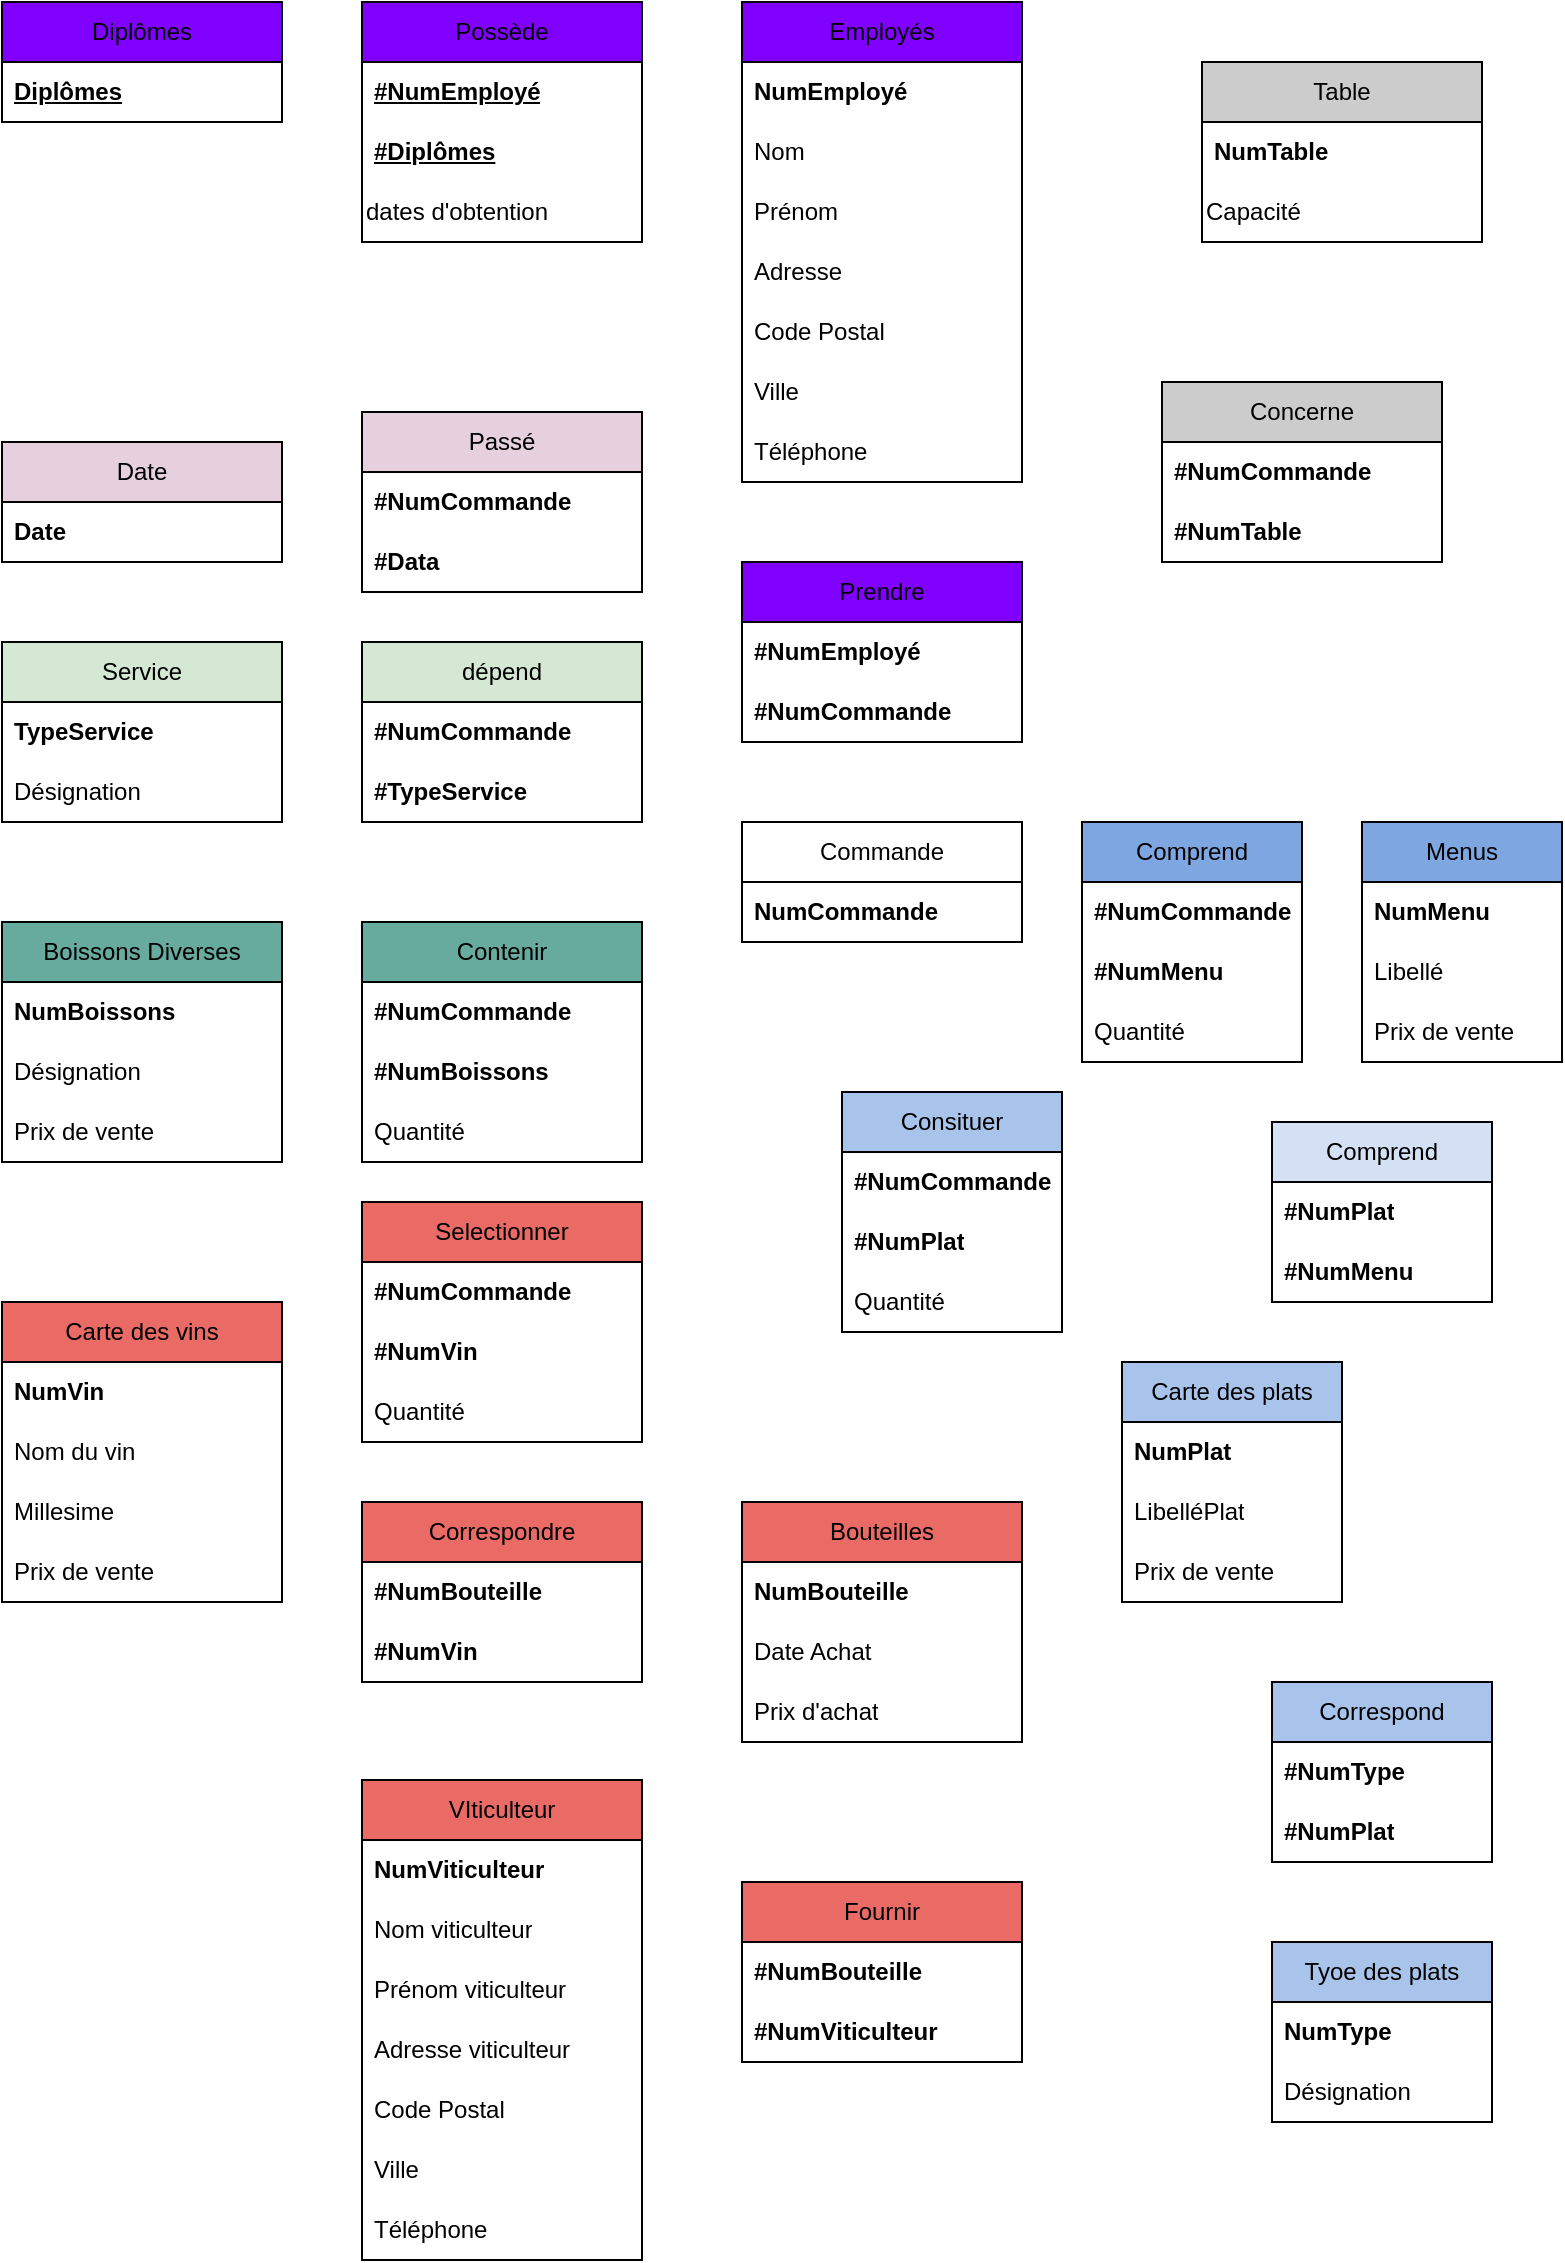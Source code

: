 <mxfile version="21.6.3" type="device">
  <diagram name="Page-1" id="VHGS4Qgrph5tsyyxByn0">
    <mxGraphModel dx="1880" dy="796" grid="1" gridSize="10" guides="1" tooltips="1" connect="1" arrows="1" fold="1" page="1" pageScale="1" pageWidth="827" pageHeight="1169" math="0" shadow="0">
      <root>
        <mxCell id="0" />
        <mxCell id="1" parent="0" />
        <mxCell id="6bKNV9HfZOEEC04GNV3F-3" value="Diplômes" style="swimlane;fontStyle=0;childLayout=stackLayout;horizontal=1;startSize=30;horizontalStack=0;resizeParent=1;resizeParentMax=0;resizeLast=0;collapsible=1;marginBottom=0;whiteSpace=wrap;html=1;fillColor=#7F00FF;" vertex="1" parent="1">
          <mxGeometry x="30" y="40" width="140" height="60" as="geometry" />
        </mxCell>
        <mxCell id="6bKNV9HfZOEEC04GNV3F-4" value="&lt;u&gt;&lt;b&gt;Diplômes&lt;/b&gt;&lt;/u&gt;" style="text;strokeColor=none;fillColor=none;align=left;verticalAlign=middle;spacingLeft=4;spacingRight=4;overflow=hidden;points=[[0,0.5],[1,0.5]];portConstraint=eastwest;rotatable=0;whiteSpace=wrap;html=1;" vertex="1" parent="6bKNV9HfZOEEC04GNV3F-3">
          <mxGeometry y="30" width="140" height="30" as="geometry" />
        </mxCell>
        <mxCell id="6bKNV9HfZOEEC04GNV3F-7" value="Possède" style="swimlane;fontStyle=0;childLayout=stackLayout;horizontal=1;startSize=30;horizontalStack=0;resizeParent=1;resizeParentMax=0;resizeLast=0;collapsible=1;marginBottom=0;whiteSpace=wrap;html=1;fillColor=#7F00FF;" vertex="1" parent="1">
          <mxGeometry x="210" y="40" width="140" height="120" as="geometry" />
        </mxCell>
        <mxCell id="6bKNV9HfZOEEC04GNV3F-9" value="&lt;u&gt;&lt;b&gt;#NumEmployé&lt;/b&gt;&lt;/u&gt;" style="text;strokeColor=none;fillColor=none;align=left;verticalAlign=middle;spacingLeft=4;spacingRight=4;overflow=hidden;points=[[0,0.5],[1,0.5]];portConstraint=eastwest;rotatable=0;whiteSpace=wrap;html=1;" vertex="1" parent="6bKNV9HfZOEEC04GNV3F-7">
          <mxGeometry y="30" width="140" height="30" as="geometry" />
        </mxCell>
        <mxCell id="6bKNV9HfZOEEC04GNV3F-8" value="&lt;u&gt;&lt;b&gt;#Diplômes&lt;/b&gt;&lt;/u&gt;" style="text;strokeColor=none;fillColor=none;align=left;verticalAlign=middle;spacingLeft=4;spacingRight=4;overflow=hidden;points=[[0,0.5],[1,0.5]];portConstraint=eastwest;rotatable=0;whiteSpace=wrap;html=1;" vertex="1" parent="6bKNV9HfZOEEC04GNV3F-7">
          <mxGeometry y="60" width="140" height="30" as="geometry" />
        </mxCell>
        <mxCell id="6bKNV9HfZOEEC04GNV3F-11" value="dates d&#39;obtention" style="text;html=1;align=left;verticalAlign=middle;resizable=0;points=[];autosize=1;strokeColor=none;fillColor=none;" vertex="1" parent="6bKNV9HfZOEEC04GNV3F-7">
          <mxGeometry y="90" width="140" height="30" as="geometry" />
        </mxCell>
        <mxCell id="6bKNV9HfZOEEC04GNV3F-12" value="Employés" style="swimlane;fontStyle=0;childLayout=stackLayout;horizontal=1;startSize=30;horizontalStack=0;resizeParent=1;resizeParentMax=0;resizeLast=0;collapsible=1;marginBottom=0;whiteSpace=wrap;html=1;fillColor=#7F00FF;" vertex="1" parent="1">
          <mxGeometry x="400" y="40" width="140" height="240" as="geometry" />
        </mxCell>
        <mxCell id="6bKNV9HfZOEEC04GNV3F-13" value="&lt;b&gt;NumEmployé&lt;/b&gt;" style="text;strokeColor=none;fillColor=none;align=left;verticalAlign=middle;spacingLeft=4;spacingRight=4;overflow=hidden;points=[[0,0.5],[1,0.5]];portConstraint=eastwest;rotatable=0;whiteSpace=wrap;html=1;" vertex="1" parent="6bKNV9HfZOEEC04GNV3F-12">
          <mxGeometry y="30" width="140" height="30" as="geometry" />
        </mxCell>
        <mxCell id="6bKNV9HfZOEEC04GNV3F-14" value="Nom" style="text;strokeColor=none;fillColor=none;align=left;verticalAlign=middle;spacingLeft=4;spacingRight=4;overflow=hidden;points=[[0,0.5],[1,0.5]];portConstraint=eastwest;rotatable=0;whiteSpace=wrap;html=1;" vertex="1" parent="6bKNV9HfZOEEC04GNV3F-12">
          <mxGeometry y="60" width="140" height="30" as="geometry" />
        </mxCell>
        <mxCell id="6bKNV9HfZOEEC04GNV3F-16" value="Prénom" style="text;strokeColor=none;fillColor=none;align=left;verticalAlign=middle;spacingLeft=4;spacingRight=4;overflow=hidden;points=[[0,0.5],[1,0.5]];portConstraint=eastwest;rotatable=0;whiteSpace=wrap;html=1;" vertex="1" parent="6bKNV9HfZOEEC04GNV3F-12">
          <mxGeometry y="90" width="140" height="30" as="geometry" />
        </mxCell>
        <mxCell id="6bKNV9HfZOEEC04GNV3F-15" value="Adresse" style="text;strokeColor=none;fillColor=none;align=left;verticalAlign=middle;spacingLeft=4;spacingRight=4;overflow=hidden;points=[[0,0.5],[1,0.5]];portConstraint=eastwest;rotatable=0;whiteSpace=wrap;html=1;" vertex="1" parent="6bKNV9HfZOEEC04GNV3F-12">
          <mxGeometry y="120" width="140" height="30" as="geometry" />
        </mxCell>
        <mxCell id="6bKNV9HfZOEEC04GNV3F-17" value="Code Postal" style="text;strokeColor=none;fillColor=none;align=left;verticalAlign=middle;spacingLeft=4;spacingRight=4;overflow=hidden;points=[[0,0.5],[1,0.5]];portConstraint=eastwest;rotatable=0;whiteSpace=wrap;html=1;" vertex="1" parent="6bKNV9HfZOEEC04GNV3F-12">
          <mxGeometry y="150" width="140" height="30" as="geometry" />
        </mxCell>
        <mxCell id="6bKNV9HfZOEEC04GNV3F-19" value="Ville" style="text;strokeColor=none;fillColor=none;align=left;verticalAlign=middle;spacingLeft=4;spacingRight=4;overflow=hidden;points=[[0,0.5],[1,0.5]];portConstraint=eastwest;rotatable=0;whiteSpace=wrap;html=1;" vertex="1" parent="6bKNV9HfZOEEC04GNV3F-12">
          <mxGeometry y="180" width="140" height="30" as="geometry" />
        </mxCell>
        <mxCell id="6bKNV9HfZOEEC04GNV3F-18" value="Téléphone" style="text;strokeColor=none;fillColor=none;align=left;verticalAlign=middle;spacingLeft=4;spacingRight=4;overflow=hidden;points=[[0,0.5],[1,0.5]];portConstraint=eastwest;rotatable=0;whiteSpace=wrap;html=1;" vertex="1" parent="6bKNV9HfZOEEC04GNV3F-12">
          <mxGeometry y="210" width="140" height="30" as="geometry" />
        </mxCell>
        <mxCell id="6bKNV9HfZOEEC04GNV3F-20" value="Prendre" style="swimlane;fontStyle=0;childLayout=stackLayout;horizontal=1;startSize=30;horizontalStack=0;resizeParent=1;resizeParentMax=0;resizeLast=0;collapsible=1;marginBottom=0;whiteSpace=wrap;html=1;fillColor=#7F00FF;" vertex="1" parent="1">
          <mxGeometry x="400" y="320" width="140" height="90" as="geometry" />
        </mxCell>
        <mxCell id="6bKNV9HfZOEEC04GNV3F-21" value="&lt;b style=&quot;border-color: var(--border-color);&quot;&gt;#NumEmployé&lt;/b&gt;" style="text;strokeColor=none;fillColor=none;align=left;verticalAlign=middle;spacingLeft=4;spacingRight=4;overflow=hidden;points=[[0,0.5],[1,0.5]];portConstraint=eastwest;rotatable=0;whiteSpace=wrap;html=1;" vertex="1" parent="6bKNV9HfZOEEC04GNV3F-20">
          <mxGeometry y="30" width="140" height="30" as="geometry" />
        </mxCell>
        <mxCell id="6bKNV9HfZOEEC04GNV3F-22" value="&lt;span style=&quot;border-color: var(--border-color);&quot;&gt;&lt;b&gt;#NumCommande&lt;/b&gt;&lt;br&gt;&lt;/span&gt;" style="text;strokeColor=none;fillColor=none;align=left;verticalAlign=middle;spacingLeft=4;spacingRight=4;overflow=hidden;points=[[0,0.5],[1,0.5]];portConstraint=eastwest;rotatable=0;whiteSpace=wrap;html=1;" vertex="1" parent="6bKNV9HfZOEEC04GNV3F-20">
          <mxGeometry y="60" width="140" height="30" as="geometry" />
        </mxCell>
        <mxCell id="6bKNV9HfZOEEC04GNV3F-24" value="Boissons Diverses" style="swimlane;fontStyle=0;childLayout=stackLayout;horizontal=1;startSize=30;horizontalStack=0;resizeParent=1;resizeParentMax=0;resizeLast=0;collapsible=1;marginBottom=0;whiteSpace=wrap;html=1;fillColor=#67AB9F;" vertex="1" parent="1">
          <mxGeometry x="30" y="500" width="140" height="120" as="geometry" />
        </mxCell>
        <mxCell id="6bKNV9HfZOEEC04GNV3F-25" value="&lt;b&gt;NumBoissons&lt;/b&gt;" style="text;strokeColor=none;fillColor=none;align=left;verticalAlign=middle;spacingLeft=4;spacingRight=4;overflow=hidden;points=[[0,0.5],[1,0.5]];portConstraint=eastwest;rotatable=0;whiteSpace=wrap;html=1;" vertex="1" parent="6bKNV9HfZOEEC04GNV3F-24">
          <mxGeometry y="30" width="140" height="30" as="geometry" />
        </mxCell>
        <mxCell id="6bKNV9HfZOEEC04GNV3F-26" value="Désignation" style="text;strokeColor=none;fillColor=none;align=left;verticalAlign=middle;spacingLeft=4;spacingRight=4;overflow=hidden;points=[[0,0.5],[1,0.5]];portConstraint=eastwest;rotatable=0;whiteSpace=wrap;html=1;" vertex="1" parent="6bKNV9HfZOEEC04GNV3F-24">
          <mxGeometry y="60" width="140" height="30" as="geometry" />
        </mxCell>
        <mxCell id="6bKNV9HfZOEEC04GNV3F-27" value="Prix de vente" style="text;strokeColor=none;fillColor=none;align=left;verticalAlign=middle;spacingLeft=4;spacingRight=4;overflow=hidden;points=[[0,0.5],[1,0.5]];portConstraint=eastwest;rotatable=0;whiteSpace=wrap;html=1;" vertex="1" parent="6bKNV9HfZOEEC04GNV3F-24">
          <mxGeometry y="90" width="140" height="30" as="geometry" />
        </mxCell>
        <mxCell id="6bKNV9HfZOEEC04GNV3F-28" value="Service" style="swimlane;fontStyle=0;childLayout=stackLayout;horizontal=1;startSize=30;horizontalStack=0;resizeParent=1;resizeParentMax=0;resizeLast=0;collapsible=1;marginBottom=0;whiteSpace=wrap;html=1;fillColor=#D5E8D4;" vertex="1" parent="1">
          <mxGeometry x="30" y="360" width="140" height="90" as="geometry" />
        </mxCell>
        <mxCell id="6bKNV9HfZOEEC04GNV3F-29" value="&lt;b&gt;TypeService&lt;/b&gt;" style="text;strokeColor=none;fillColor=none;align=left;verticalAlign=middle;spacingLeft=4;spacingRight=4;overflow=hidden;points=[[0,0.5],[1,0.5]];portConstraint=eastwest;rotatable=0;whiteSpace=wrap;html=1;" vertex="1" parent="6bKNV9HfZOEEC04GNV3F-28">
          <mxGeometry y="30" width="140" height="30" as="geometry" />
        </mxCell>
        <mxCell id="6bKNV9HfZOEEC04GNV3F-30" value="Désignation" style="text;strokeColor=none;fillColor=none;align=left;verticalAlign=middle;spacingLeft=4;spacingRight=4;overflow=hidden;points=[[0,0.5],[1,0.5]];portConstraint=eastwest;rotatable=0;whiteSpace=wrap;html=1;" vertex="1" parent="6bKNV9HfZOEEC04GNV3F-28">
          <mxGeometry y="60" width="140" height="30" as="geometry" />
        </mxCell>
        <mxCell id="6bKNV9HfZOEEC04GNV3F-32" value="Date" style="swimlane;fontStyle=0;childLayout=stackLayout;horizontal=1;startSize=30;horizontalStack=0;resizeParent=1;resizeParentMax=0;resizeLast=0;collapsible=1;marginBottom=0;whiteSpace=wrap;html=1;fillColor=#E6D0DE;" vertex="1" parent="1">
          <mxGeometry x="30" y="260" width="140" height="60" as="geometry" />
        </mxCell>
        <mxCell id="6bKNV9HfZOEEC04GNV3F-33" value="&lt;b&gt;Date&lt;/b&gt;" style="text;strokeColor=none;fillColor=none;align=left;verticalAlign=middle;spacingLeft=4;spacingRight=4;overflow=hidden;points=[[0,0.5],[1,0.5]];portConstraint=eastwest;rotatable=0;whiteSpace=wrap;html=1;" vertex="1" parent="6bKNV9HfZOEEC04GNV3F-32">
          <mxGeometry y="30" width="140" height="30" as="geometry" />
        </mxCell>
        <mxCell id="6bKNV9HfZOEEC04GNV3F-36" value="Carte des vins" style="swimlane;fontStyle=0;childLayout=stackLayout;horizontal=1;startSize=30;horizontalStack=0;resizeParent=1;resizeParentMax=0;resizeLast=0;collapsible=1;marginBottom=0;whiteSpace=wrap;html=1;fillColor=#EA6B66;" vertex="1" parent="1">
          <mxGeometry x="30" y="690" width="140" height="150" as="geometry" />
        </mxCell>
        <mxCell id="6bKNV9HfZOEEC04GNV3F-37" value="&lt;b&gt;NumVin&lt;/b&gt;" style="text;strokeColor=none;fillColor=none;align=left;verticalAlign=middle;spacingLeft=4;spacingRight=4;overflow=hidden;points=[[0,0.5],[1,0.5]];portConstraint=eastwest;rotatable=0;whiteSpace=wrap;html=1;" vertex="1" parent="6bKNV9HfZOEEC04GNV3F-36">
          <mxGeometry y="30" width="140" height="30" as="geometry" />
        </mxCell>
        <mxCell id="6bKNV9HfZOEEC04GNV3F-38" value="Nom du vin" style="text;strokeColor=none;fillColor=none;align=left;verticalAlign=middle;spacingLeft=4;spacingRight=4;overflow=hidden;points=[[0,0.5],[1,0.5]];portConstraint=eastwest;rotatable=0;whiteSpace=wrap;html=1;" vertex="1" parent="6bKNV9HfZOEEC04GNV3F-36">
          <mxGeometry y="60" width="140" height="30" as="geometry" />
        </mxCell>
        <mxCell id="6bKNV9HfZOEEC04GNV3F-39" value="Millesime" style="text;strokeColor=none;fillColor=none;align=left;verticalAlign=middle;spacingLeft=4;spacingRight=4;overflow=hidden;points=[[0,0.5],[1,0.5]];portConstraint=eastwest;rotatable=0;whiteSpace=wrap;html=1;" vertex="1" parent="6bKNV9HfZOEEC04GNV3F-36">
          <mxGeometry y="90" width="140" height="30" as="geometry" />
        </mxCell>
        <mxCell id="6bKNV9HfZOEEC04GNV3F-45" value="Prix de vente" style="text;strokeColor=none;fillColor=none;align=left;verticalAlign=middle;spacingLeft=4;spacingRight=4;overflow=hidden;points=[[0,0.5],[1,0.5]];portConstraint=eastwest;rotatable=0;whiteSpace=wrap;html=1;" vertex="1" parent="6bKNV9HfZOEEC04GNV3F-36">
          <mxGeometry y="120" width="140" height="30" as="geometry" />
        </mxCell>
        <mxCell id="6bKNV9HfZOEEC04GNV3F-40" value="Commande" style="swimlane;fontStyle=0;childLayout=stackLayout;horizontal=1;startSize=30;horizontalStack=0;resizeParent=1;resizeParentMax=0;resizeLast=0;collapsible=1;marginBottom=0;whiteSpace=wrap;html=1;" vertex="1" parent="1">
          <mxGeometry x="400" y="450" width="140" height="60" as="geometry" />
        </mxCell>
        <mxCell id="6bKNV9HfZOEEC04GNV3F-41" value="&lt;b&gt;NumCommande&lt;/b&gt;" style="text;strokeColor=none;fillColor=none;align=left;verticalAlign=middle;spacingLeft=4;spacingRight=4;overflow=hidden;points=[[0,0.5],[1,0.5]];portConstraint=eastwest;rotatable=0;whiteSpace=wrap;html=1;" vertex="1" parent="6bKNV9HfZOEEC04GNV3F-40">
          <mxGeometry y="30" width="140" height="30" as="geometry" />
        </mxCell>
        <mxCell id="6bKNV9HfZOEEC04GNV3F-46" value="Passé" style="swimlane;fontStyle=0;childLayout=stackLayout;horizontal=1;startSize=30;horizontalStack=0;resizeParent=1;resizeParentMax=0;resizeLast=0;collapsible=1;marginBottom=0;whiteSpace=wrap;html=1;fillColor=#E6D0DE;" vertex="1" parent="1">
          <mxGeometry x="210" y="245" width="140" height="90" as="geometry" />
        </mxCell>
        <mxCell id="6bKNV9HfZOEEC04GNV3F-47" value="&lt;b style=&quot;border-color: var(--border-color);&quot;&gt;#NumCommande&lt;/b&gt;" style="text;strokeColor=none;fillColor=none;align=left;verticalAlign=middle;spacingLeft=4;spacingRight=4;overflow=hidden;points=[[0,0.5],[1,0.5]];portConstraint=eastwest;rotatable=0;whiteSpace=wrap;html=1;" vertex="1" parent="6bKNV9HfZOEEC04GNV3F-46">
          <mxGeometry y="30" width="140" height="30" as="geometry" />
        </mxCell>
        <mxCell id="6bKNV9HfZOEEC04GNV3F-49" value="&lt;b&gt;#Data&lt;/b&gt;" style="text;strokeColor=none;fillColor=none;align=left;verticalAlign=middle;spacingLeft=4;spacingRight=4;overflow=hidden;points=[[0,0.5],[1,0.5]];portConstraint=eastwest;rotatable=0;whiteSpace=wrap;html=1;" vertex="1" parent="6bKNV9HfZOEEC04GNV3F-46">
          <mxGeometry y="60" width="140" height="30" as="geometry" />
        </mxCell>
        <mxCell id="6bKNV9HfZOEEC04GNV3F-50" value="dépend" style="swimlane;fontStyle=0;childLayout=stackLayout;horizontal=1;startSize=30;horizontalStack=0;resizeParent=1;resizeParentMax=0;resizeLast=0;collapsible=1;marginBottom=0;whiteSpace=wrap;html=1;fillColor=#D5E8D4;" vertex="1" parent="1">
          <mxGeometry x="210" y="360" width="140" height="90" as="geometry" />
        </mxCell>
        <mxCell id="6bKNV9HfZOEEC04GNV3F-51" value="&lt;b style=&quot;border-color: var(--border-color);&quot;&gt;#NumCommande&lt;/b&gt;" style="text;strokeColor=none;fillColor=none;align=left;verticalAlign=middle;spacingLeft=4;spacingRight=4;overflow=hidden;points=[[0,0.5],[1,0.5]];portConstraint=eastwest;rotatable=0;whiteSpace=wrap;html=1;" vertex="1" parent="6bKNV9HfZOEEC04GNV3F-50">
          <mxGeometry y="30" width="140" height="30" as="geometry" />
        </mxCell>
        <mxCell id="6bKNV9HfZOEEC04GNV3F-52" value="&lt;b&gt;#TypeService&lt;/b&gt;" style="text;strokeColor=none;fillColor=none;align=left;verticalAlign=middle;spacingLeft=4;spacingRight=4;overflow=hidden;points=[[0,0.5],[1,0.5]];portConstraint=eastwest;rotatable=0;whiteSpace=wrap;html=1;" vertex="1" parent="6bKNV9HfZOEEC04GNV3F-50">
          <mxGeometry y="60" width="140" height="30" as="geometry" />
        </mxCell>
        <mxCell id="6bKNV9HfZOEEC04GNV3F-54" value="Concerne" style="swimlane;fontStyle=0;childLayout=stackLayout;horizontal=1;startSize=30;horizontalStack=0;resizeParent=1;resizeParentMax=0;resizeLast=0;collapsible=1;marginBottom=0;whiteSpace=wrap;html=1;fillColor=#CCCCCC;" vertex="1" parent="1">
          <mxGeometry x="610" y="230" width="140" height="90" as="geometry" />
        </mxCell>
        <mxCell id="6bKNV9HfZOEEC04GNV3F-55" value="&lt;b style=&quot;border-color: var(--border-color);&quot;&gt;#NumCommande&lt;/b&gt;" style="text;strokeColor=none;fillColor=none;align=left;verticalAlign=middle;spacingLeft=4;spacingRight=4;overflow=hidden;points=[[0,0.5],[1,0.5]];portConstraint=eastwest;rotatable=0;whiteSpace=wrap;html=1;" vertex="1" parent="6bKNV9HfZOEEC04GNV3F-54">
          <mxGeometry y="30" width="140" height="30" as="geometry" />
        </mxCell>
        <mxCell id="6bKNV9HfZOEEC04GNV3F-114" value="&lt;b style=&quot;border-color: var(--border-color);&quot;&gt;#NumTable&lt;/b&gt;" style="text;strokeColor=none;fillColor=none;align=left;verticalAlign=middle;spacingLeft=4;spacingRight=4;overflow=hidden;points=[[0,0.5],[1,0.5]];portConstraint=eastwest;rotatable=0;whiteSpace=wrap;html=1;" vertex="1" parent="6bKNV9HfZOEEC04GNV3F-54">
          <mxGeometry y="60" width="140" height="30" as="geometry" />
        </mxCell>
        <mxCell id="6bKNV9HfZOEEC04GNV3F-58" value="Comprend" style="swimlane;fontStyle=0;childLayout=stackLayout;horizontal=1;startSize=30;horizontalStack=0;resizeParent=1;resizeParentMax=0;resizeLast=0;collapsible=1;marginBottom=0;whiteSpace=wrap;html=1;fillColor=#7EA6E0;" vertex="1" parent="1">
          <mxGeometry x="570" y="450" width="110" height="120" as="geometry" />
        </mxCell>
        <mxCell id="6bKNV9HfZOEEC04GNV3F-59" value="&lt;b style=&quot;border-color: var(--border-color);&quot;&gt;#NumCommande&lt;/b&gt;" style="text;strokeColor=none;fillColor=none;align=left;verticalAlign=middle;spacingLeft=4;spacingRight=4;overflow=hidden;points=[[0,0.5],[1,0.5]];portConstraint=eastwest;rotatable=0;whiteSpace=wrap;html=1;" vertex="1" parent="6bKNV9HfZOEEC04GNV3F-58">
          <mxGeometry y="30" width="110" height="30" as="geometry" />
        </mxCell>
        <mxCell id="6bKNV9HfZOEEC04GNV3F-102" value="&lt;b style=&quot;border-color: var(--border-color);&quot;&gt;#NumMenu&lt;br&gt;&lt;/b&gt;" style="text;strokeColor=none;fillColor=none;align=left;verticalAlign=middle;spacingLeft=4;spacingRight=4;overflow=hidden;points=[[0,0.5],[1,0.5]];portConstraint=eastwest;rotatable=0;whiteSpace=wrap;html=1;" vertex="1" parent="6bKNV9HfZOEEC04GNV3F-58">
          <mxGeometry y="60" width="110" height="30" as="geometry" />
        </mxCell>
        <mxCell id="6bKNV9HfZOEEC04GNV3F-109" value="Quantité" style="text;strokeColor=none;fillColor=none;align=left;verticalAlign=middle;spacingLeft=4;spacingRight=4;overflow=hidden;points=[[0,0.5],[1,0.5]];portConstraint=eastwest;rotatable=0;whiteSpace=wrap;html=1;" vertex="1" parent="6bKNV9HfZOEEC04GNV3F-58">
          <mxGeometry y="90" width="110" height="30" as="geometry" />
        </mxCell>
        <mxCell id="6bKNV9HfZOEEC04GNV3F-62" value="Consituer" style="swimlane;fontStyle=0;childLayout=stackLayout;horizontal=1;startSize=30;horizontalStack=0;resizeParent=1;resizeParentMax=0;resizeLast=0;collapsible=1;marginBottom=0;whiteSpace=wrap;html=1;fillColor=#A9C4EB;" vertex="1" parent="1">
          <mxGeometry x="450" y="585" width="110" height="120" as="geometry" />
        </mxCell>
        <mxCell id="6bKNV9HfZOEEC04GNV3F-63" value="&lt;b style=&quot;border-color: var(--border-color);&quot;&gt;#NumCommande&lt;/b&gt;" style="text;strokeColor=none;fillColor=none;align=left;verticalAlign=middle;spacingLeft=4;spacingRight=4;overflow=hidden;points=[[0,0.5],[1,0.5]];portConstraint=eastwest;rotatable=0;whiteSpace=wrap;html=1;" vertex="1" parent="6bKNV9HfZOEEC04GNV3F-62">
          <mxGeometry y="30" width="110" height="30" as="geometry" />
        </mxCell>
        <mxCell id="6bKNV9HfZOEEC04GNV3F-64" value="&lt;b&gt;#NumPlat&lt;/b&gt;" style="text;strokeColor=none;fillColor=none;align=left;verticalAlign=middle;spacingLeft=4;spacingRight=4;overflow=hidden;points=[[0,0.5],[1,0.5]];portConstraint=eastwest;rotatable=0;whiteSpace=wrap;html=1;" vertex="1" parent="6bKNV9HfZOEEC04GNV3F-62">
          <mxGeometry y="60" width="110" height="30" as="geometry" />
        </mxCell>
        <mxCell id="6bKNV9HfZOEEC04GNV3F-65" value="Quantité" style="text;strokeColor=none;fillColor=none;align=left;verticalAlign=middle;spacingLeft=4;spacingRight=4;overflow=hidden;points=[[0,0.5],[1,0.5]];portConstraint=eastwest;rotatable=0;whiteSpace=wrap;html=1;" vertex="1" parent="6bKNV9HfZOEEC04GNV3F-62">
          <mxGeometry y="90" width="110" height="30" as="geometry" />
        </mxCell>
        <mxCell id="6bKNV9HfZOEEC04GNV3F-66" value="Contenir" style="swimlane;fontStyle=0;childLayout=stackLayout;horizontal=1;startSize=30;horizontalStack=0;resizeParent=1;resizeParentMax=0;resizeLast=0;collapsible=1;marginBottom=0;whiteSpace=wrap;html=1;fillColor=#67AB9F;" vertex="1" parent="1">
          <mxGeometry x="210" y="500" width="140" height="120" as="geometry" />
        </mxCell>
        <mxCell id="6bKNV9HfZOEEC04GNV3F-67" value="&lt;b style=&quot;border-color: var(--border-color);&quot;&gt;#NumCommande&lt;/b&gt;" style="text;strokeColor=none;fillColor=none;align=left;verticalAlign=middle;spacingLeft=4;spacingRight=4;overflow=hidden;points=[[0,0.5],[1,0.5]];portConstraint=eastwest;rotatable=0;whiteSpace=wrap;html=1;" vertex="1" parent="6bKNV9HfZOEEC04GNV3F-66">
          <mxGeometry y="30" width="140" height="30" as="geometry" />
        </mxCell>
        <mxCell id="6bKNV9HfZOEEC04GNV3F-68" value="&lt;b&gt;#NumBoissons&lt;/b&gt;" style="text;strokeColor=none;fillColor=none;align=left;verticalAlign=middle;spacingLeft=4;spacingRight=4;overflow=hidden;points=[[0,0.5],[1,0.5]];portConstraint=eastwest;rotatable=0;whiteSpace=wrap;html=1;" vertex="1" parent="6bKNV9HfZOEEC04GNV3F-66">
          <mxGeometry y="60" width="140" height="30" as="geometry" />
        </mxCell>
        <mxCell id="6bKNV9HfZOEEC04GNV3F-69" value="Quantité" style="text;strokeColor=none;fillColor=none;align=left;verticalAlign=middle;spacingLeft=4;spacingRight=4;overflow=hidden;points=[[0,0.5],[1,0.5]];portConstraint=eastwest;rotatable=0;whiteSpace=wrap;html=1;" vertex="1" parent="6bKNV9HfZOEEC04GNV3F-66">
          <mxGeometry y="90" width="140" height="30" as="geometry" />
        </mxCell>
        <mxCell id="6bKNV9HfZOEEC04GNV3F-70" value="Selectionner" style="swimlane;fontStyle=0;childLayout=stackLayout;horizontal=1;startSize=30;horizontalStack=0;resizeParent=1;resizeParentMax=0;resizeLast=0;collapsible=1;marginBottom=0;whiteSpace=wrap;html=1;fillColor=#EA6B66;" vertex="1" parent="1">
          <mxGeometry x="210" y="640" width="140" height="120" as="geometry" />
        </mxCell>
        <mxCell id="6bKNV9HfZOEEC04GNV3F-71" value="&lt;b style=&quot;border-color: var(--border-color);&quot;&gt;#NumCommande&lt;/b&gt;" style="text;strokeColor=none;fillColor=none;align=left;verticalAlign=middle;spacingLeft=4;spacingRight=4;overflow=hidden;points=[[0,0.5],[1,0.5]];portConstraint=eastwest;rotatable=0;whiteSpace=wrap;html=1;" vertex="1" parent="6bKNV9HfZOEEC04GNV3F-70">
          <mxGeometry y="30" width="140" height="30" as="geometry" />
        </mxCell>
        <mxCell id="6bKNV9HfZOEEC04GNV3F-72" value="&lt;b&gt;#NumVin&lt;/b&gt;" style="text;strokeColor=none;fillColor=none;align=left;verticalAlign=middle;spacingLeft=4;spacingRight=4;overflow=hidden;points=[[0,0.5],[1,0.5]];portConstraint=eastwest;rotatable=0;whiteSpace=wrap;html=1;" vertex="1" parent="6bKNV9HfZOEEC04GNV3F-70">
          <mxGeometry y="60" width="140" height="30" as="geometry" />
        </mxCell>
        <mxCell id="6bKNV9HfZOEEC04GNV3F-73" value="Quantité" style="text;strokeColor=none;fillColor=none;align=left;verticalAlign=middle;spacingLeft=4;spacingRight=4;overflow=hidden;points=[[0,0.5],[1,0.5]];portConstraint=eastwest;rotatable=0;whiteSpace=wrap;html=1;" vertex="1" parent="6bKNV9HfZOEEC04GNV3F-70">
          <mxGeometry y="90" width="140" height="30" as="geometry" />
        </mxCell>
        <mxCell id="6bKNV9HfZOEEC04GNV3F-74" value="Correspondre" style="swimlane;fontStyle=0;childLayout=stackLayout;horizontal=1;startSize=30;horizontalStack=0;resizeParent=1;resizeParentMax=0;resizeLast=0;collapsible=1;marginBottom=0;whiteSpace=wrap;html=1;fillColor=#EA6B66;" vertex="1" parent="1">
          <mxGeometry x="210" y="790" width="140" height="90" as="geometry" />
        </mxCell>
        <mxCell id="6bKNV9HfZOEEC04GNV3F-75" value="&lt;b style=&quot;border-color: var(--border-color);&quot;&gt;#NumBouteille&lt;/b&gt;" style="text;strokeColor=none;fillColor=none;align=left;verticalAlign=middle;spacingLeft=4;spacingRight=4;overflow=hidden;points=[[0,0.5],[1,0.5]];portConstraint=eastwest;rotatable=0;whiteSpace=wrap;html=1;" vertex="1" parent="6bKNV9HfZOEEC04GNV3F-74">
          <mxGeometry y="30" width="140" height="30" as="geometry" />
        </mxCell>
        <mxCell id="6bKNV9HfZOEEC04GNV3F-76" value="&lt;b&gt;#NumVin&lt;/b&gt;" style="text;strokeColor=none;fillColor=none;align=left;verticalAlign=middle;spacingLeft=4;spacingRight=4;overflow=hidden;points=[[0,0.5],[1,0.5]];portConstraint=eastwest;rotatable=0;whiteSpace=wrap;html=1;" vertex="1" parent="6bKNV9HfZOEEC04GNV3F-74">
          <mxGeometry y="60" width="140" height="30" as="geometry" />
        </mxCell>
        <mxCell id="6bKNV9HfZOEEC04GNV3F-79" value="Bouteilles" style="swimlane;fontStyle=0;childLayout=stackLayout;horizontal=1;startSize=30;horizontalStack=0;resizeParent=1;resizeParentMax=0;resizeLast=0;collapsible=1;marginBottom=0;whiteSpace=wrap;html=1;fillColor=#EA6B66;" vertex="1" parent="1">
          <mxGeometry x="400" y="790" width="140" height="120" as="geometry" />
        </mxCell>
        <mxCell id="6bKNV9HfZOEEC04GNV3F-80" value="&lt;span style=&quot;border-color: var(--border-color);&quot;&gt;&lt;b&gt;NumBouteille&lt;/b&gt;&lt;/span&gt;" style="text;strokeColor=none;fillColor=none;align=left;verticalAlign=middle;spacingLeft=4;spacingRight=4;overflow=hidden;points=[[0,0.5],[1,0.5]];portConstraint=eastwest;rotatable=0;whiteSpace=wrap;html=1;" vertex="1" parent="6bKNV9HfZOEEC04GNV3F-79">
          <mxGeometry y="30" width="140" height="30" as="geometry" />
        </mxCell>
        <mxCell id="6bKNV9HfZOEEC04GNV3F-81" value="Date Achat" style="text;strokeColor=none;fillColor=none;align=left;verticalAlign=middle;spacingLeft=4;spacingRight=4;overflow=hidden;points=[[0,0.5],[1,0.5]];portConstraint=eastwest;rotatable=0;whiteSpace=wrap;html=1;" vertex="1" parent="6bKNV9HfZOEEC04GNV3F-79">
          <mxGeometry y="60" width="140" height="30" as="geometry" />
        </mxCell>
        <mxCell id="6bKNV9HfZOEEC04GNV3F-82" value="Prix d&#39;achat" style="text;strokeColor=none;fillColor=none;align=left;verticalAlign=middle;spacingLeft=4;spacingRight=4;overflow=hidden;points=[[0,0.5],[1,0.5]];portConstraint=eastwest;rotatable=0;whiteSpace=wrap;html=1;" vertex="1" parent="6bKNV9HfZOEEC04GNV3F-79">
          <mxGeometry y="90" width="140" height="30" as="geometry" />
        </mxCell>
        <mxCell id="6bKNV9HfZOEEC04GNV3F-83" value="Fournir" style="swimlane;fontStyle=0;childLayout=stackLayout;horizontal=1;startSize=30;horizontalStack=0;resizeParent=1;resizeParentMax=0;resizeLast=0;collapsible=1;marginBottom=0;whiteSpace=wrap;html=1;fillColor=#EA6B66;" vertex="1" parent="1">
          <mxGeometry x="400" y="980" width="140" height="90" as="geometry" />
        </mxCell>
        <mxCell id="6bKNV9HfZOEEC04GNV3F-84" value="&lt;b style=&quot;border-color: var(--border-color);&quot;&gt;#NumBouteille&lt;/b&gt;" style="text;strokeColor=none;fillColor=none;align=left;verticalAlign=middle;spacingLeft=4;spacingRight=4;overflow=hidden;points=[[0,0.5],[1,0.5]];portConstraint=eastwest;rotatable=0;whiteSpace=wrap;html=1;" vertex="1" parent="6bKNV9HfZOEEC04GNV3F-83">
          <mxGeometry y="30" width="140" height="30" as="geometry" />
        </mxCell>
        <mxCell id="6bKNV9HfZOEEC04GNV3F-85" value="&lt;b&gt;#NumViticulteur&lt;/b&gt;" style="text;strokeColor=none;fillColor=none;align=left;verticalAlign=middle;spacingLeft=4;spacingRight=4;overflow=hidden;points=[[0,0.5],[1,0.5]];portConstraint=eastwest;rotatable=0;whiteSpace=wrap;html=1;" vertex="1" parent="6bKNV9HfZOEEC04GNV3F-83">
          <mxGeometry y="60" width="140" height="30" as="geometry" />
        </mxCell>
        <mxCell id="6bKNV9HfZOEEC04GNV3F-86" value="VIticulteur" style="swimlane;fontStyle=0;childLayout=stackLayout;horizontal=1;startSize=30;horizontalStack=0;resizeParent=1;resizeParentMax=0;resizeLast=0;collapsible=1;marginBottom=0;whiteSpace=wrap;html=1;fillColor=#EA6B66;" vertex="1" parent="1">
          <mxGeometry x="210" y="929" width="140" height="240" as="geometry" />
        </mxCell>
        <mxCell id="6bKNV9HfZOEEC04GNV3F-87" value="&lt;b&gt;NumViticulteur&lt;/b&gt;" style="text;strokeColor=none;fillColor=none;align=left;verticalAlign=middle;spacingLeft=4;spacingRight=4;overflow=hidden;points=[[0,0.5],[1,0.5]];portConstraint=eastwest;rotatable=0;whiteSpace=wrap;html=1;" vertex="1" parent="6bKNV9HfZOEEC04GNV3F-86">
          <mxGeometry y="30" width="140" height="30" as="geometry" />
        </mxCell>
        <mxCell id="6bKNV9HfZOEEC04GNV3F-88" value="Nom viticulteur" style="text;strokeColor=none;fillColor=none;align=left;verticalAlign=middle;spacingLeft=4;spacingRight=4;overflow=hidden;points=[[0,0.5],[1,0.5]];portConstraint=eastwest;rotatable=0;whiteSpace=wrap;html=1;" vertex="1" parent="6bKNV9HfZOEEC04GNV3F-86">
          <mxGeometry y="60" width="140" height="30" as="geometry" />
        </mxCell>
        <mxCell id="6bKNV9HfZOEEC04GNV3F-92" value="Prénom viticulteur" style="text;strokeColor=none;fillColor=none;align=left;verticalAlign=middle;spacingLeft=4;spacingRight=4;overflow=hidden;points=[[0,0.5],[1,0.5]];portConstraint=eastwest;rotatable=0;whiteSpace=wrap;html=1;" vertex="1" parent="6bKNV9HfZOEEC04GNV3F-86">
          <mxGeometry y="90" width="140" height="30" as="geometry" />
        </mxCell>
        <mxCell id="6bKNV9HfZOEEC04GNV3F-89" value="Adresse viticulteur" style="text;strokeColor=none;fillColor=none;align=left;verticalAlign=middle;spacingLeft=4;spacingRight=4;overflow=hidden;points=[[0,0.5],[1,0.5]];portConstraint=eastwest;rotatable=0;whiteSpace=wrap;html=1;" vertex="1" parent="6bKNV9HfZOEEC04GNV3F-86">
          <mxGeometry y="120" width="140" height="30" as="geometry" />
        </mxCell>
        <mxCell id="6bKNV9HfZOEEC04GNV3F-93" value="Code Postal" style="text;strokeColor=none;fillColor=none;align=left;verticalAlign=middle;spacingLeft=4;spacingRight=4;overflow=hidden;points=[[0,0.5],[1,0.5]];portConstraint=eastwest;rotatable=0;whiteSpace=wrap;html=1;" vertex="1" parent="6bKNV9HfZOEEC04GNV3F-86">
          <mxGeometry y="150" width="140" height="30" as="geometry" />
        </mxCell>
        <mxCell id="6bKNV9HfZOEEC04GNV3F-90" value="Ville" style="text;strokeColor=none;fillColor=none;align=left;verticalAlign=middle;spacingLeft=4;spacingRight=4;overflow=hidden;points=[[0,0.5],[1,0.5]];portConstraint=eastwest;rotatable=0;whiteSpace=wrap;html=1;" vertex="1" parent="6bKNV9HfZOEEC04GNV3F-86">
          <mxGeometry y="180" width="140" height="30" as="geometry" />
        </mxCell>
        <mxCell id="6bKNV9HfZOEEC04GNV3F-91" value="Téléphone" style="text;strokeColor=none;fillColor=none;align=left;verticalAlign=middle;spacingLeft=4;spacingRight=4;overflow=hidden;points=[[0,0.5],[1,0.5]];portConstraint=eastwest;rotatable=0;whiteSpace=wrap;html=1;" vertex="1" parent="6bKNV9HfZOEEC04GNV3F-86">
          <mxGeometry y="210" width="140" height="30" as="geometry" />
        </mxCell>
        <mxCell id="6bKNV9HfZOEEC04GNV3F-94" value="Carte des plats" style="swimlane;fontStyle=0;childLayout=stackLayout;horizontal=1;startSize=30;horizontalStack=0;resizeParent=1;resizeParentMax=0;resizeLast=0;collapsible=1;marginBottom=0;whiteSpace=wrap;html=1;fillColor=#A9C4EB;" vertex="1" parent="1">
          <mxGeometry x="590" y="720" width="110" height="120" as="geometry" />
        </mxCell>
        <mxCell id="6bKNV9HfZOEEC04GNV3F-95" value="&lt;b&gt;NumPlat&lt;/b&gt;" style="text;strokeColor=none;fillColor=none;align=left;verticalAlign=middle;spacingLeft=4;spacingRight=4;overflow=hidden;points=[[0,0.5],[1,0.5]];portConstraint=eastwest;rotatable=0;whiteSpace=wrap;html=1;" vertex="1" parent="6bKNV9HfZOEEC04GNV3F-94">
          <mxGeometry y="30" width="110" height="30" as="geometry" />
        </mxCell>
        <mxCell id="6bKNV9HfZOEEC04GNV3F-96" value="LibelléPlat" style="text;strokeColor=none;fillColor=none;align=left;verticalAlign=middle;spacingLeft=4;spacingRight=4;overflow=hidden;points=[[0,0.5],[1,0.5]];portConstraint=eastwest;rotatable=0;whiteSpace=wrap;html=1;" vertex="1" parent="6bKNV9HfZOEEC04GNV3F-94">
          <mxGeometry y="60" width="110" height="30" as="geometry" />
        </mxCell>
        <mxCell id="6bKNV9HfZOEEC04GNV3F-97" value="Prix de vente" style="text;strokeColor=none;fillColor=none;align=left;verticalAlign=middle;spacingLeft=4;spacingRight=4;overflow=hidden;points=[[0,0.5],[1,0.5]];portConstraint=eastwest;rotatable=0;whiteSpace=wrap;html=1;" vertex="1" parent="6bKNV9HfZOEEC04GNV3F-94">
          <mxGeometry y="90" width="110" height="30" as="geometry" />
        </mxCell>
        <mxCell id="6bKNV9HfZOEEC04GNV3F-98" value="Menus" style="swimlane;fontStyle=0;childLayout=stackLayout;horizontal=1;startSize=30;horizontalStack=0;resizeParent=1;resizeParentMax=0;resizeLast=0;collapsible=1;marginBottom=0;whiteSpace=wrap;html=1;fillColor=#7EA6E0;" vertex="1" parent="1">
          <mxGeometry x="710" y="450" width="100" height="120" as="geometry" />
        </mxCell>
        <mxCell id="6bKNV9HfZOEEC04GNV3F-99" value="&lt;b style=&quot;border-color: var(--border-color);&quot;&gt;NumMenu&lt;/b&gt;" style="text;strokeColor=none;fillColor=none;align=left;verticalAlign=middle;spacingLeft=4;spacingRight=4;overflow=hidden;points=[[0,0.5],[1,0.5]];portConstraint=eastwest;rotatable=0;whiteSpace=wrap;html=1;" vertex="1" parent="6bKNV9HfZOEEC04GNV3F-98">
          <mxGeometry y="30" width="100" height="30" as="geometry" />
        </mxCell>
        <mxCell id="6bKNV9HfZOEEC04GNV3F-100" value="Libellé" style="text;strokeColor=none;fillColor=none;align=left;verticalAlign=middle;spacingLeft=4;spacingRight=4;overflow=hidden;points=[[0,0.5],[1,0.5]];portConstraint=eastwest;rotatable=0;whiteSpace=wrap;html=1;" vertex="1" parent="6bKNV9HfZOEEC04GNV3F-98">
          <mxGeometry y="60" width="100" height="30" as="geometry" />
        </mxCell>
        <mxCell id="6bKNV9HfZOEEC04GNV3F-101" value="Prix de vente" style="text;strokeColor=none;fillColor=none;align=left;verticalAlign=middle;spacingLeft=4;spacingRight=4;overflow=hidden;points=[[0,0.5],[1,0.5]];portConstraint=eastwest;rotatable=0;whiteSpace=wrap;html=1;" vertex="1" parent="6bKNV9HfZOEEC04GNV3F-98">
          <mxGeometry y="90" width="100" height="30" as="geometry" />
        </mxCell>
        <mxCell id="6bKNV9HfZOEEC04GNV3F-103" value="Comprend" style="swimlane;fontStyle=0;childLayout=stackLayout;horizontal=1;startSize=30;horizontalStack=0;resizeParent=1;resizeParentMax=0;resizeLast=0;collapsible=1;marginBottom=0;whiteSpace=wrap;html=1;fillColor=#D4E1F5;" vertex="1" parent="1">
          <mxGeometry x="665" y="600" width="110" height="90" as="geometry" />
        </mxCell>
        <mxCell id="6bKNV9HfZOEEC04GNV3F-104" value="&lt;b style=&quot;border-color: var(--border-color);&quot;&gt;#NumPlat&lt;br&gt;&lt;/b&gt;" style="text;strokeColor=none;fillColor=none;align=left;verticalAlign=middle;spacingLeft=4;spacingRight=4;overflow=hidden;points=[[0,0.5],[1,0.5]];portConstraint=eastwest;rotatable=0;whiteSpace=wrap;html=1;" vertex="1" parent="6bKNV9HfZOEEC04GNV3F-103">
          <mxGeometry y="30" width="110" height="30" as="geometry" />
        </mxCell>
        <mxCell id="6bKNV9HfZOEEC04GNV3F-105" value="&lt;b style=&quot;border-color: var(--border-color);&quot;&gt;#NumMenu&lt;br&gt;&lt;/b&gt;" style="text;strokeColor=none;fillColor=none;align=left;verticalAlign=middle;spacingLeft=4;spacingRight=4;overflow=hidden;points=[[0,0.5],[1,0.5]];portConstraint=eastwest;rotatable=0;whiteSpace=wrap;html=1;" vertex="1" parent="6bKNV9HfZOEEC04GNV3F-103">
          <mxGeometry y="60" width="110" height="30" as="geometry" />
        </mxCell>
        <mxCell id="6bKNV9HfZOEEC04GNV3F-106" value="Correspond" style="swimlane;fontStyle=0;childLayout=stackLayout;horizontal=1;startSize=30;horizontalStack=0;resizeParent=1;resizeParentMax=0;resizeLast=0;collapsible=1;marginBottom=0;whiteSpace=wrap;html=1;fillColor=#A9C4EB;" vertex="1" parent="1">
          <mxGeometry x="665" y="880" width="110" height="90" as="geometry" />
        </mxCell>
        <mxCell id="6bKNV9HfZOEEC04GNV3F-107" value="&lt;b style=&quot;border-color: var(--border-color);&quot;&gt;#NumType&lt;/b&gt;" style="text;strokeColor=none;fillColor=none;align=left;verticalAlign=middle;spacingLeft=4;spacingRight=4;overflow=hidden;points=[[0,0.5],[1,0.5]];portConstraint=eastwest;rotatable=0;whiteSpace=wrap;html=1;" vertex="1" parent="6bKNV9HfZOEEC04GNV3F-106">
          <mxGeometry y="30" width="110" height="30" as="geometry" />
        </mxCell>
        <mxCell id="6bKNV9HfZOEEC04GNV3F-108" value="&lt;b&gt;#NumPlat&lt;/b&gt;" style="text;strokeColor=none;fillColor=none;align=left;verticalAlign=middle;spacingLeft=4;spacingRight=4;overflow=hidden;points=[[0,0.5],[1,0.5]];portConstraint=eastwest;rotatable=0;whiteSpace=wrap;html=1;" vertex="1" parent="6bKNV9HfZOEEC04GNV3F-106">
          <mxGeometry y="60" width="110" height="30" as="geometry" />
        </mxCell>
        <mxCell id="6bKNV9HfZOEEC04GNV3F-110" value="Tyoe des plats" style="swimlane;fontStyle=0;childLayout=stackLayout;horizontal=1;startSize=30;horizontalStack=0;resizeParent=1;resizeParentMax=0;resizeLast=0;collapsible=1;marginBottom=0;whiteSpace=wrap;html=1;fillColor=#A9C4EB;" vertex="1" parent="1">
          <mxGeometry x="665" y="1010" width="110" height="90" as="geometry" />
        </mxCell>
        <mxCell id="6bKNV9HfZOEEC04GNV3F-111" value="&lt;b&gt;NumType&lt;/b&gt;" style="text;strokeColor=none;fillColor=none;align=left;verticalAlign=middle;spacingLeft=4;spacingRight=4;overflow=hidden;points=[[0,0.5],[1,0.5]];portConstraint=eastwest;rotatable=0;whiteSpace=wrap;html=1;" vertex="1" parent="6bKNV9HfZOEEC04GNV3F-110">
          <mxGeometry y="30" width="110" height="30" as="geometry" />
        </mxCell>
        <mxCell id="6bKNV9HfZOEEC04GNV3F-112" value="Désignation" style="text;strokeColor=none;fillColor=none;align=left;verticalAlign=middle;spacingLeft=4;spacingRight=4;overflow=hidden;points=[[0,0.5],[1,0.5]];portConstraint=eastwest;rotatable=0;whiteSpace=wrap;html=1;" vertex="1" parent="6bKNV9HfZOEEC04GNV3F-110">
          <mxGeometry y="60" width="110" height="30" as="geometry" />
        </mxCell>
        <mxCell id="6bKNV9HfZOEEC04GNV3F-119" value="Table" style="swimlane;fontStyle=0;childLayout=stackLayout;horizontal=1;startSize=30;horizontalStack=0;resizeParent=1;resizeParentMax=0;resizeLast=0;collapsible=1;marginBottom=0;whiteSpace=wrap;html=1;fillColor=#CCCCCC;" vertex="1" parent="1">
          <mxGeometry x="630" y="70" width="140" height="90" as="geometry" />
        </mxCell>
        <mxCell id="6bKNV9HfZOEEC04GNV3F-121" value="&lt;b style=&quot;border-color: var(--border-color);&quot;&gt;NumTable&lt;/b&gt;" style="text;strokeColor=none;fillColor=none;align=left;verticalAlign=middle;spacingLeft=4;spacingRight=4;overflow=hidden;points=[[0,0.5],[1,0.5]];portConstraint=eastwest;rotatable=0;whiteSpace=wrap;html=1;" vertex="1" parent="6bKNV9HfZOEEC04GNV3F-119">
          <mxGeometry y="30" width="140" height="30" as="geometry" />
        </mxCell>
        <mxCell id="6bKNV9HfZOEEC04GNV3F-122" value="Capacité" style="text;html=1;align=left;verticalAlign=middle;resizable=0;points=[];autosize=1;strokeColor=none;fillColor=none;" vertex="1" parent="6bKNV9HfZOEEC04GNV3F-119">
          <mxGeometry y="60" width="140" height="30" as="geometry" />
        </mxCell>
      </root>
    </mxGraphModel>
  </diagram>
</mxfile>
